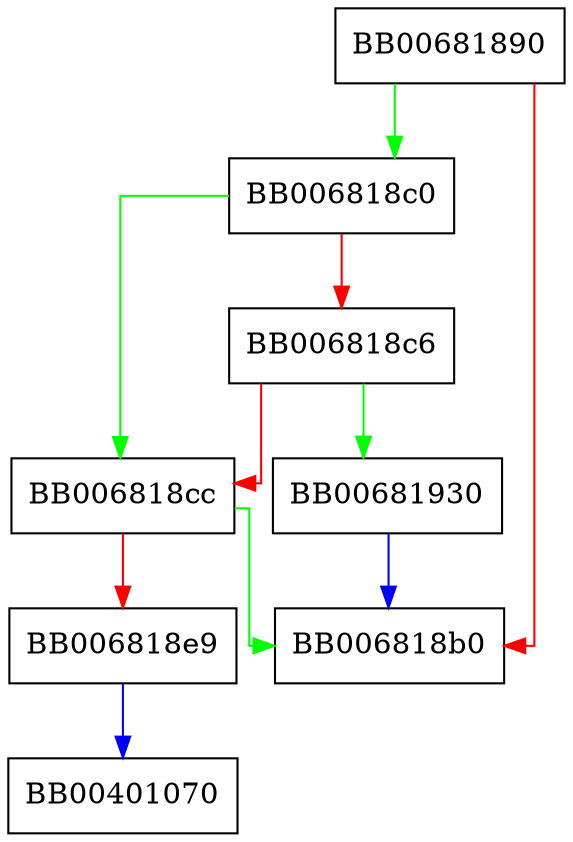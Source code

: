 digraph X509_VERIFY_PARAM_set1_ip_asc {
  node [shape="box"];
  graph [splines=ortho];
  BB00681890 -> BB006818c0 [color="green"];
  BB00681890 -> BB006818b0 [color="red"];
  BB006818c0 -> BB006818cc [color="green"];
  BB006818c0 -> BB006818c6 [color="red"];
  BB006818c6 -> BB00681930 [color="green"];
  BB006818c6 -> BB006818cc [color="red"];
  BB006818cc -> BB006818b0 [color="green"];
  BB006818cc -> BB006818e9 [color="red"];
  BB006818e9 -> BB00401070 [color="blue"];
  BB00681930 -> BB006818b0 [color="blue"];
}